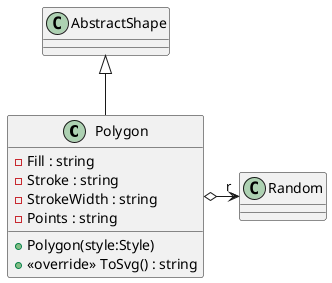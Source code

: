 @startuml
class Polygon {
    - Fill : string
    - Stroke : string
    - StrokeWidth : string
    - Points : string
    + Polygon(style:Style)
    + <<override>> ToSvg() : string
}
AbstractShape <|-- Polygon
Polygon o-> "r" Random
@enduml
